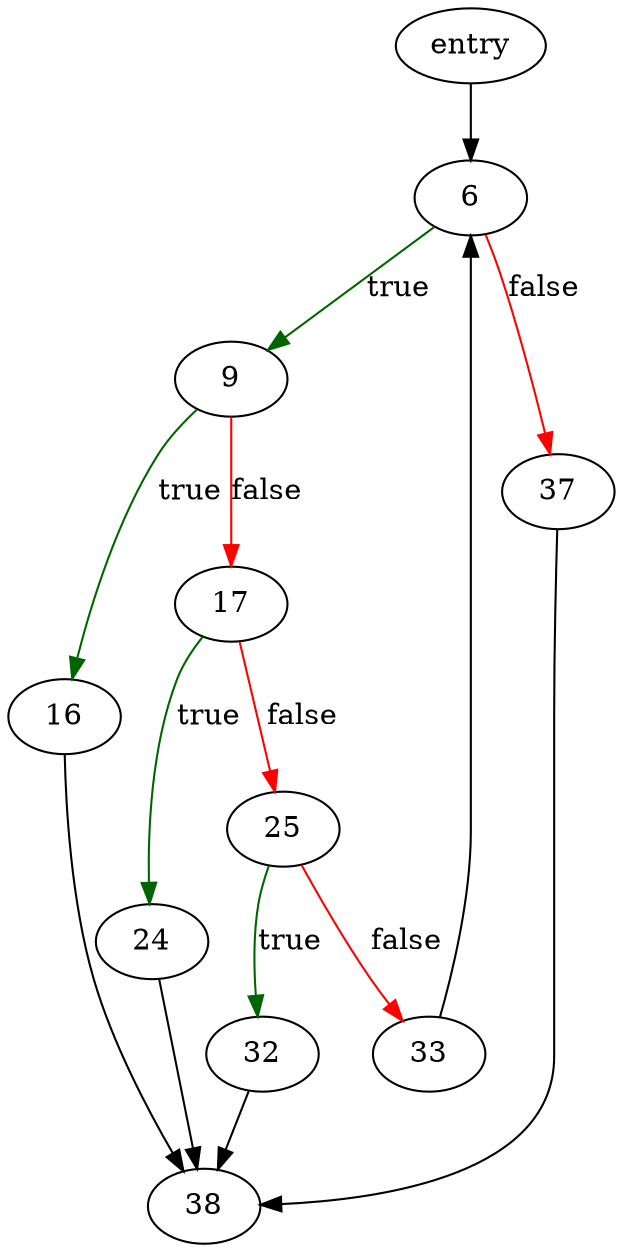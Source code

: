 digraph "sqlite3FixTriggerStep" {
	// Node definitions.
	2 [label=entry];
	6;
	9;
	16;
	17;
	24;
	25;
	32;
	33;
	37;
	38;

	// Edge definitions.
	2 -> 6;
	6 -> 9 [
		color=darkgreen
		label=true
	];
	6 -> 37 [
		color=red
		label=false
	];
	9 -> 16 [
		color=darkgreen
		label=true
	];
	9 -> 17 [
		color=red
		label=false
	];
	16 -> 38;
	17 -> 24 [
		color=darkgreen
		label=true
	];
	17 -> 25 [
		color=red
		label=false
	];
	24 -> 38;
	25 -> 32 [
		color=darkgreen
		label=true
	];
	25 -> 33 [
		color=red
		label=false
	];
	32 -> 38;
	33 -> 6;
	37 -> 38;
}
